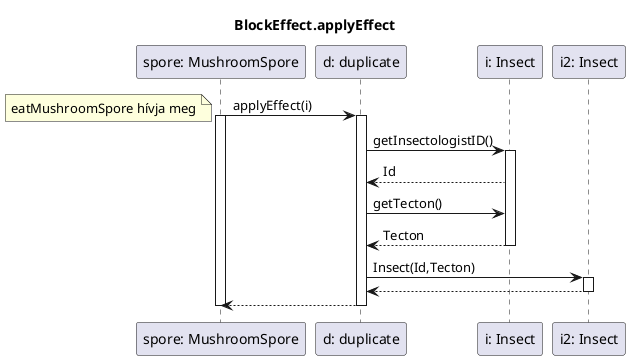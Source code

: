 @startuml BlockEffect
title BlockEffect.applyEffect

participant "spore: MushroomSpore" as spore
participant "d: duplicate" as effect
participant "i: Insect" as insect
participant "i2: Insect" as insect2

spore-> effect : applyEffect(i)
note left: eatMushroomSpore hívja meg
activate spore
activate effect

effect->insect:getInsectologistID()
activate insect

effect<--insect:Id

effect->insect:getTecton()
effect<--insect:Tecton
deactivate insect


effect->insect2:Insect(Id,Tecton)
activate insect2
effect<--insect2
deactivate insect2

spore<--effect
deactivate effect
deactivate spore

@enduml